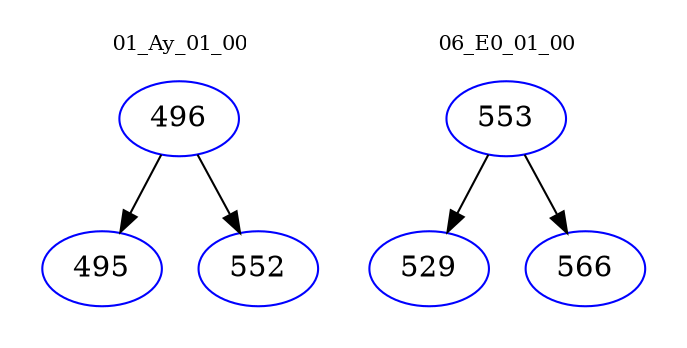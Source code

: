 digraph{
subgraph cluster_0 {
color = white
label = "01_Ay_01_00";
fontsize=10;
T0_496 [label="496", color="blue"]
T0_496 -> T0_495 [color="black"]
T0_495 [label="495", color="blue"]
T0_496 -> T0_552 [color="black"]
T0_552 [label="552", color="blue"]
}
subgraph cluster_1 {
color = white
label = "06_E0_01_00";
fontsize=10;
T1_553 [label="553", color="blue"]
T1_553 -> T1_529 [color="black"]
T1_529 [label="529", color="blue"]
T1_553 -> T1_566 [color="black"]
T1_566 [label="566", color="blue"]
}
}
